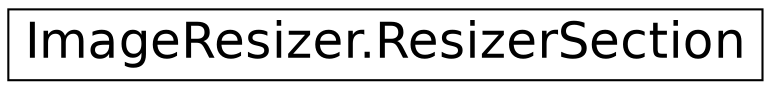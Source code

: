digraph G
{
  edge [fontname="Helvetica",fontsize="24",labelfontname="Helvetica",labelfontsize="24"];
  node [fontname="Helvetica",fontsize="24",shape=record];
  rankdir="LR";
  Node1 [label="ImageResizer.ResizerSection",height=0.2,width=0.4,color="black", fillcolor="white", style="filled",URL="$class_image_resizer_1_1_resizer_section.html",tooltip="Handles reading the &lt;resizer&gt; section from Web.Config."];
}
